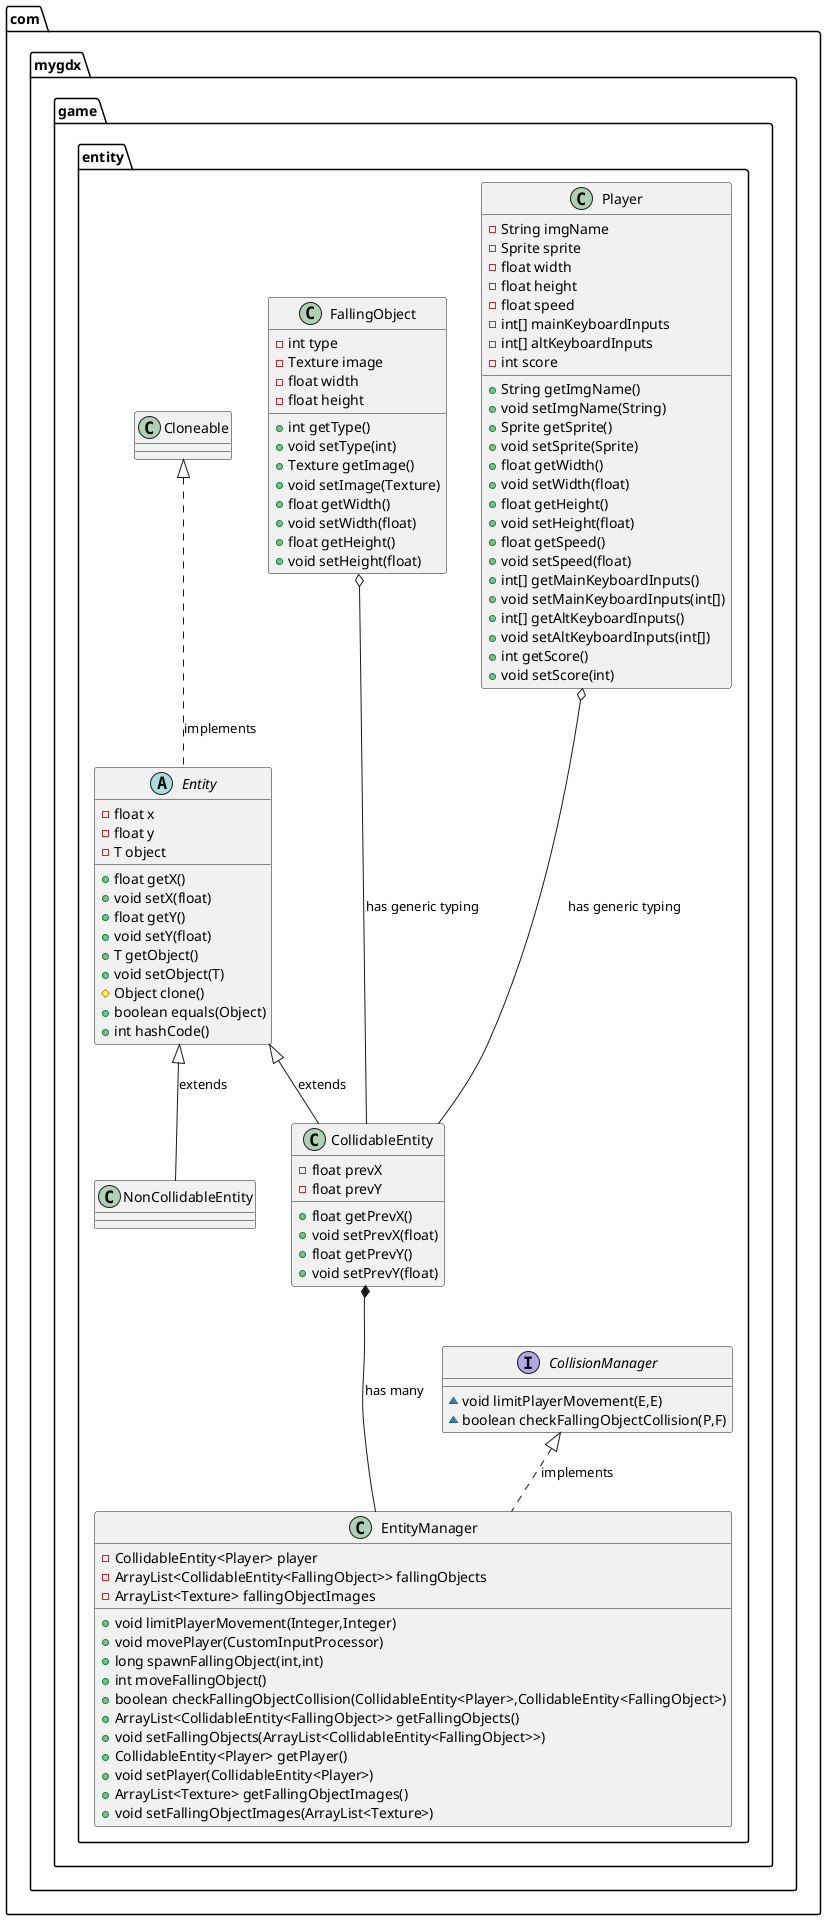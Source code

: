 @startuml
class com.mygdx.game.entity.NonCollidableEntity {
}
class com.mygdx.game.entity.Player {
- String imgName
- Sprite sprite
- float width
- float height
- float speed
- int[] mainKeyboardInputs
- int[] altKeyboardInputs
- int score
+ String getImgName()
+ void setImgName(String)
+ Sprite getSprite()
+ void setSprite(Sprite)
+ float getWidth()
+ void setWidth(float)
+ float getHeight()
+ void setHeight(float)
+ float getSpeed()
+ void setSpeed(float)
+ int[] getMainKeyboardInputs()
+ void setMainKeyboardInputs(int[])
+ int[] getAltKeyboardInputs()
+ void setAltKeyboardInputs(int[])
+ int getScore()
+ void setScore(int)
}
abstract class com.mygdx.game.entity.Entity {
- float x
- float y
- T object
+ float getX()
+ void setX(float)
+ float getY()
+ void setY(float)
+ T getObject()
+ void setObject(T)
# Object clone()
+ boolean equals(Object)
+ int hashCode()
}
class com.mygdx.game.entity.FallingObject {
- int type
- Texture image
- float width
- float height
+ int getType()
+ void setType(int)
+ Texture getImage()
+ void setImage(Texture)
+ float getWidth()
+ void setWidth(float)
+ float getHeight()
+ void setHeight(float)
}
class com.mygdx.game.entity.CollidableEntity {
- float prevX
- float prevY
+ float getPrevX()
+ void setPrevX(float)
+ float getPrevY()
+ void setPrevY(float)
}
class com.mygdx.game.entity.EntityManager {
- CollidableEntity<Player> player
- ArrayList<CollidableEntity<FallingObject>> fallingObjects
- ArrayList<Texture> fallingObjectImages
+ void limitPlayerMovement(Integer,Integer)
+ void movePlayer(CustomInputProcessor)
+ long spawnFallingObject(int,int)
+ int moveFallingObject()
+ boolean checkFallingObjectCollision(CollidableEntity<Player>,CollidableEntity<FallingObject>)
+ ArrayList<CollidableEntity<FallingObject>> getFallingObjects()
+ void setFallingObjects(ArrayList<CollidableEntity<FallingObject>>)
+ CollidableEntity<Player> getPlayer()
+ void setPlayer(CollidableEntity<Player>)
+ ArrayList<Texture> getFallingObjectImages()
+ void setFallingObjectImages(ArrayList<Texture>)
}
interface com.mygdx.game.entity.CollisionManager {
~ void limitPlayerMovement(E,E)
~ boolean checkFallingObjectCollision(P,F)
}


com.mygdx.game.entity.Entity <|-- com.mygdx.game.entity.NonCollidableEntity : "extends"
com.mygdx.game.entity.Cloneable <|.. com.mygdx.game.entity.Entity : "implements"
com.mygdx.game.entity.Entity <|-- com.mygdx.game.entity.CollidableEntity : "extends"
com.mygdx.game.entity.CollisionManager <|.. com.mygdx.game.entity.EntityManager : "implements"
com.mygdx.game.entity.Player o--- com.mygdx.game.entity.CollidableEntity : "has generic typing"
com.mygdx.game.entity.FallingObject o--- com.mygdx.game.entity.CollidableEntity : "has generic typing"
com.mygdx.game.entity.CollidableEntity *--- com.mygdx.game.entity.EntityManager : "has many"
@enduml